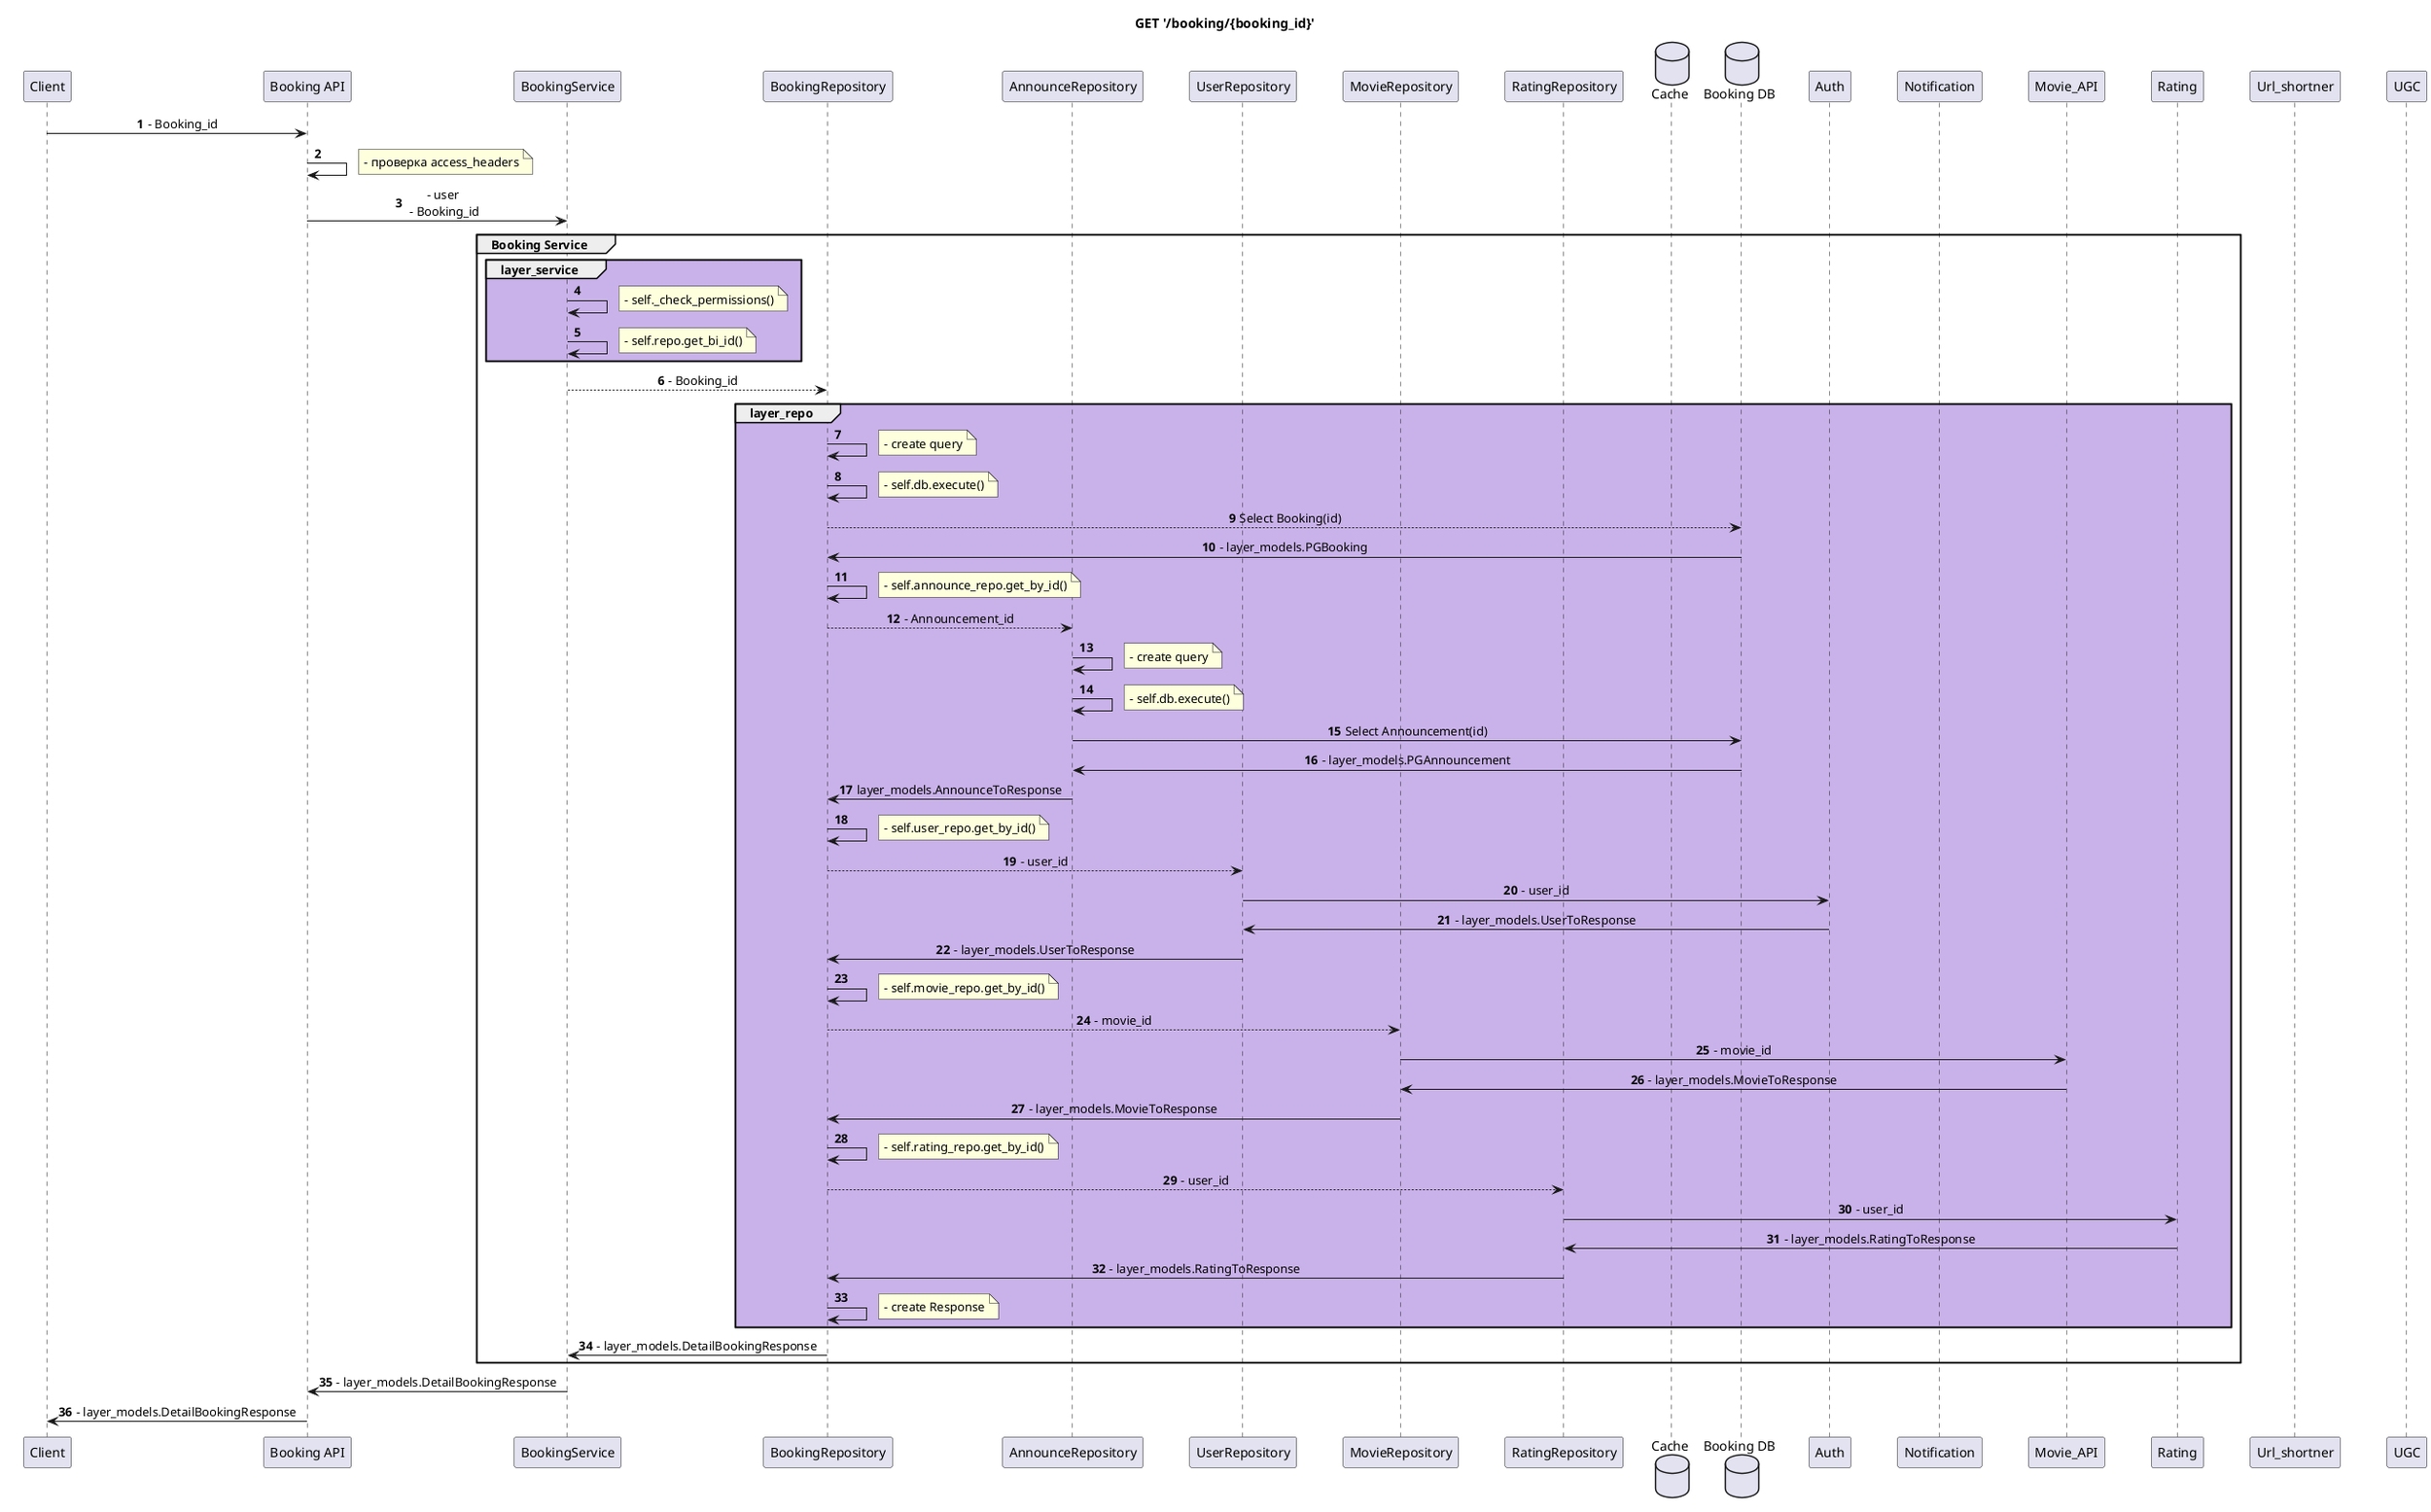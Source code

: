 @startuml layers
' !theme materia
autonumber
skinparam sequence {
    ParticipantPadding 20
    MessageAlign center
}

title GET '/booking/{booking_id}'

participant Client as Client
participant "Booking API" as API
participant "BookingService" as Service
participant "BookingRepository" as BookingRepo
participant "AnnounceRepository" as AnnounceRepo
participant "UserRepository" as UserRepo
participant "MovieRepository" as MovieRepo
participant "RatingRepository" as RatingRepo
database "Cache" as Cache_Service
database "Booking DB" as DB_Booking
participant DB_Booking
participant Auth
participant Notification
participant Movie_API
participant Rating
participant Url_shortner
participant UGC

Client -> API: - Booking_id
API -> API:
note right
    - проверка access_headers
end note
API -> Service: - user\n - Booking_id

group Booking Service

    group #C9B2E9 layer_service

        Service -> Service
        note right
            - self._check_permissions()
        end note
        Service -> Service
        note right
            - self.repo.get_bi_id()
        end note

        end group

        Service --> BookingRepo: - Booking_id

        group #C9B2E9 layer_repo
            BookingRepo -> BookingRepo
            note right
                - create query
            end note

            BookingRepo -> BookingRepo
            note right
                - self.db.execute()
            end note

            BookingRepo --> DB_Booking: Select Booking(id)
            DB_Booking -> BookingRepo: - layer_models.PGBooking

            BookingRepo -> BookingRepo
            note right
                - self.announce_repo.get_by_id()
            end note
            BookingRepo --> AnnounceRepo: - Announcement_id

            AnnounceRepo -> AnnounceRepo
            note right
                - create query
            end note

            AnnounceRepo -> AnnounceRepo
            note right
                - self.db.execute()
            end note

            AnnounceRepo -> DB_Booking: Select Announcement(id)
            DB_Booking -> AnnounceRepo: - layer_models.PGAnnouncement

            AnnounceRepo -> BookingRepo: layer_models.AnnounceToResponse

            BookingRepo -> BookingRepo
            note right
                - self.user_repo.get_by_id()
            end note
            BookingRepo --> UserRepo: - user_id
            UserRepo -> Auth: - user_id
            Auth -> UserRepo: - layer_models.UserToResponse
            UserRepo -> BookingRepo: - layer_models.UserToResponse

            BookingRepo -> BookingRepo
            note right
                - self.movie_repo.get_by_id()
            end note
            BookingRepo --> MovieRepo: - movie_id
            MovieRepo -> Movie_API: - movie_id
            Movie_API -> MovieRepo: - layer_models.MovieToResponse
            MovieRepo -> BookingRepo: - layer_models.MovieToResponse

            BookingRepo -> BookingRepo
            note right
                - self.rating_repo.get_by_id()
            end note
            BookingRepo --> RatingRepo: - user_id
            RatingRepo -> Rating: - user_id
            Rating -> RatingRepo: - layer_models.RatingToResponse
            RatingRepo -> BookingRepo: - layer_models.RatingToResponse

            BookingRepo -> BookingRepo
            note right
                - create Response
            end note

            end group

            BookingRepo -> Service: - layer_models.DetailBookingResponse
            end group

            Service -> API: - layer_models.DetailBookingResponse

            API -> Client: - layer_models.DetailBookingResponse
            @enduml